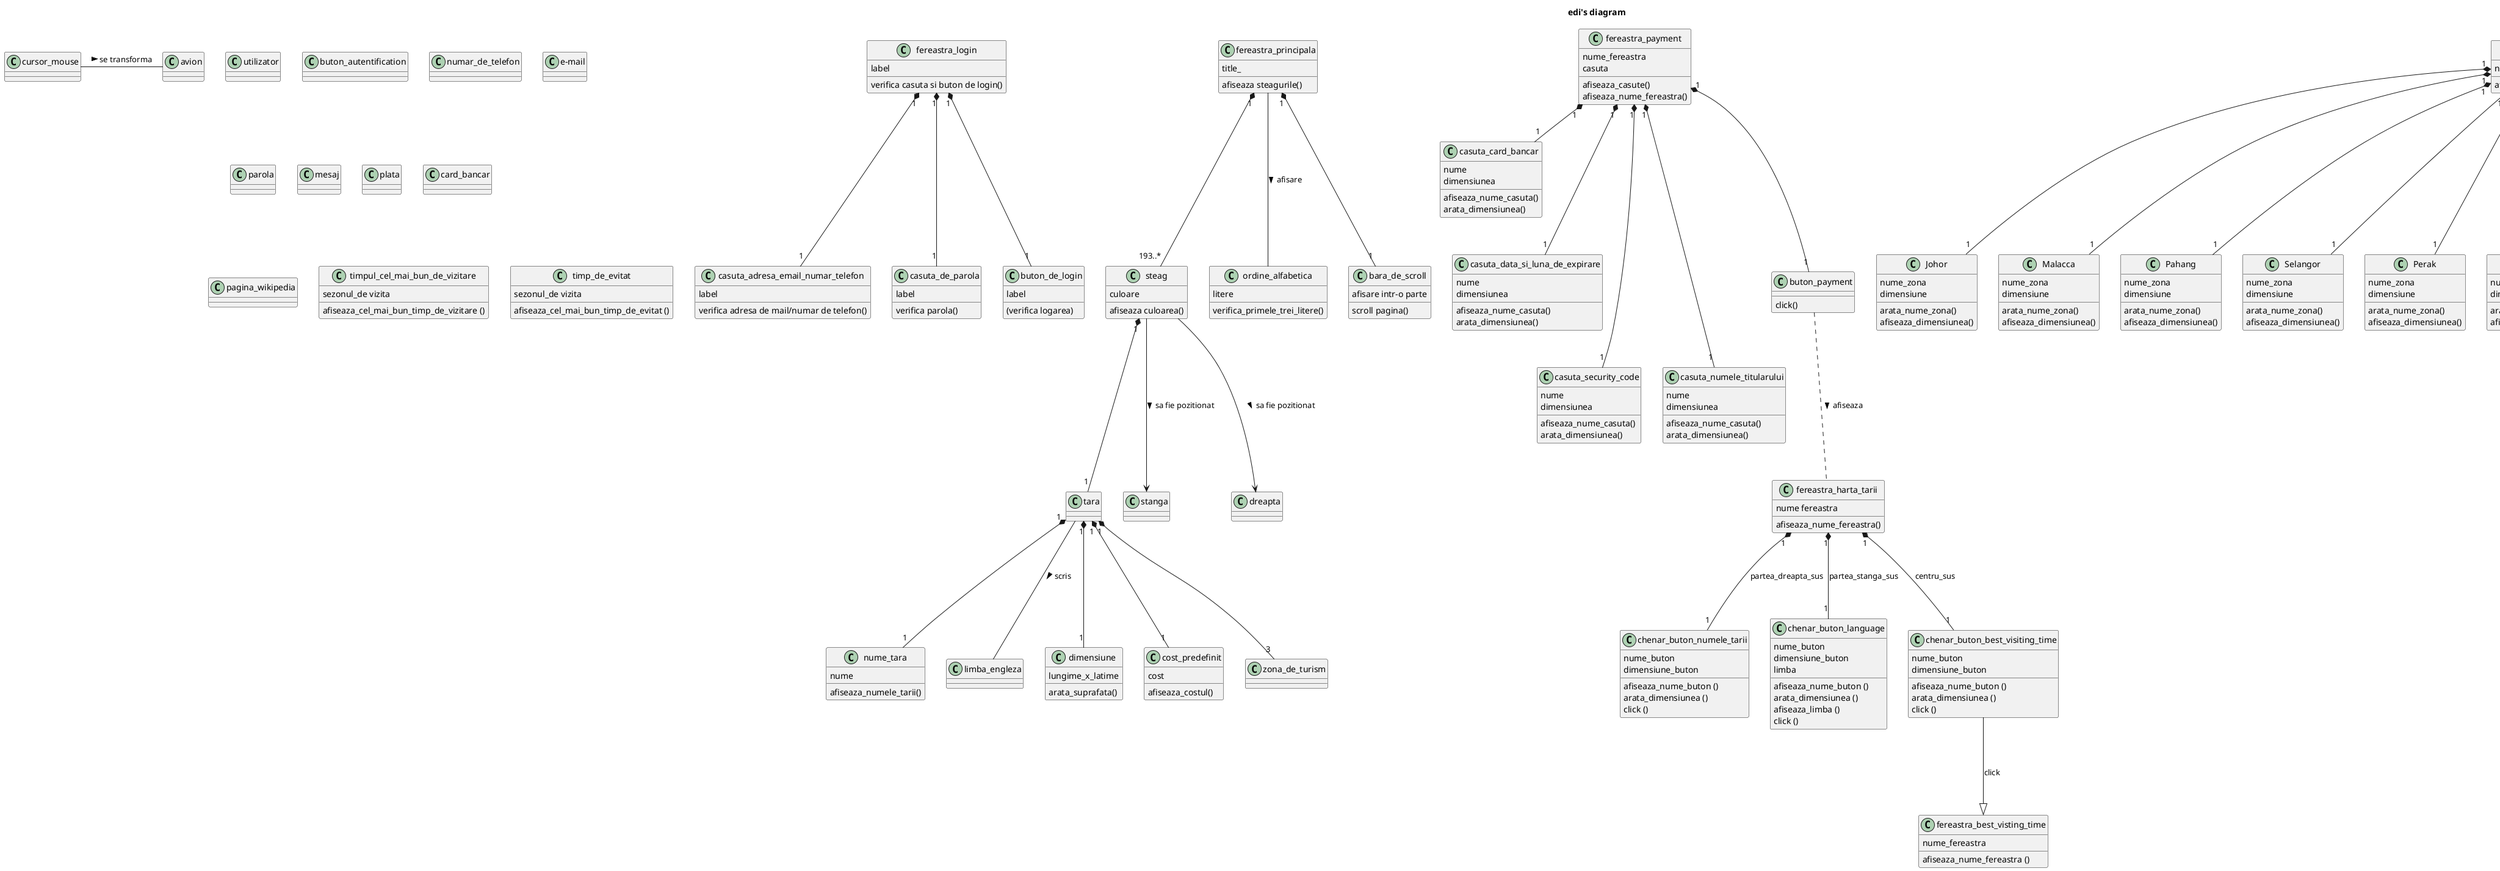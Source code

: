 @startuml
title edi's diagram

class utilizator {}
class buton_autentification {}
class fereastra_login {
label
verifica casuta si buton de login()
}
class casuta_adresa_email_numar_telefon {
label
verifica adresa de mail/numar de telefon()
}
class casuta_de_parola {
label
verifica parola()
}
class buton_de_login {
label
(verifica logarea)
}

fereastra_login "1"*--- "1" casuta_adresa_email_numar_telefon
fereastra_login "1"*--- "1" casuta_de_parola
fereastra_login "1"*--- "1" buton_de_login

class utilizator {}
class numar_de_telefon {}
class e-mail {}
class parola {}
class mesaj {}

class utilizator {}
class e-mail {}
class numar_de_telefon {}
class fereastra_principala {
title_
afiseaza steagurile()
}
class steag {
culoare
afiseaza culoarea()
}
class nume_tara {
nume
afiseaza_numele_tarii()
}
class tara {
}
class ordine_alfabetica {
litere
verifica_primele_trei_litere()

}
class stanga {}
class dreapta {}
class limba_engleza {}
fereastra_principala "1"*--- "193..*"steag
fereastra_principala --- ordine_alfabetica : afisare >
steag ---> stanga : sa fie pozitionat >
steag ---> dreapta : sa fie pozitionat >
tara --- limba_engleza : scris >
steag "1"*--- "1"tara

class bara_de_scroll {
afisare intr-o parte
scroll pagina()
}
class cursor_mouse {}
class avion {}
fereastra_principala "1"*---"1" bara_de_scroll
cursor_mouse - avion :> se transforma

class fereastra_payment {
nume_fereastra
casuta
afiseaza_casute()
afiseaza_nume_fereastra()
}
class plata {}
class dimensiune {
lungime_x_latime
arata_suprafata()
}
class card_bancar {}
class cost_predefinit {
cost
afiseaza_costul()
}
class zona_de_turism {}
class casuta_card_bancar {
nume
dimensiunea
afiseaza_nume_casuta()
arata_dimensiunea()
}
class casuta_data_si_luna_de_expirare {
nume
dimensiunea
afiseaza_nume_casuta()
arata_dimensiunea()
}
class casuta_security_code {
nume
dimensiunea
afiseaza_nume_casuta()
arata_dimensiunea()
}
class casuta_numele_titularului {
nume
dimensiunea
afiseaza_nume_casuta()
arata_dimensiunea()
}
class buton_payment {

click()
}

fereastra_payment "1" *-- "1" casuta_card_bancar
fereastra_payment "1" *--- "1" casuta_data_si_luna_de_expirare
fereastra_payment "1" *---- "1" casuta_security_code
fereastra_payment "1" *---- "1" casuta_numele_titularului
fereastra_payment "1" *--- "1" buton_payment
tara "1" *--- "3" zona_de_turism
tara "1" *--- "1" cost_predefinit
tara "1" *--- "1" dimensiune
tara "1" *--- "1" nume_tara

class fereastra_harta_tarii {
nume fereastra
afiseaza_nume_fereastra()
}
class Malaezia {
nume_tara
afiseaza_nume_tara()
}
class Johor {
nume_zona
dimensiune
arata_nume_zona()
afiseaza_dimensiunea()
}
Class Malacca {
nume_zona
dimensiune
arata_nume_zona()
afiseaza_dimensiunea()
}
class Pahang {
nume_zona
dimensiune
arata_nume_zona()
afiseaza_dimensiunea()
}
class Selangor {
nume_zona
dimensiune
arata_nume_zona()
afiseaza_dimensiunea()
}
Class Perak {
nume_zona
dimensiune
arata_nume_zona()
afiseaza_dimensiunea()
}
Class Kelantan {
nume_zona
dimensiune
arata_nume_zona()
afiseaza_dimensiunea()
}
Class Penang {
nume_zona
dimensiune
arata_nume_zona()
afiseaza_dimensiunea()
}
Class Terengganu {
nume_zona
dimensiune
arata_nume_zona()
afiseaza_dimensiunea()
}
Class Kedah {
nume_zona
dimensiune
arata_nume_zona()
afiseaza_dimensiunea()
}
Class Sarawak {
nume_zona
dimensiune
arata_nume_zona()
afiseaza_dimensiunea()
}
Class Sabah {
nume_zona
dimensiune
arata_nume_zona()
afiseaza_dimensiunea()
}
Malaezia "1" *--- "1" Johor
Malaezia "1" *--- "1" Malacca
Malaezia "1" *--- "1" Pahang
Malaezia "1" *--- "1" Selangor
Malaezia "1" *--- "1" Perak
Malaezia "1" *--- "1" Kelantan
Malaezia "1" *--- "1" Penang
Malaezia "1" *--- "1" Terengganu
Malaezia "1" *--- "1" Kedah
Malaezia "1" *--- "1" Sarawak
Malaezia "1" *--- "1" Sabah

buton_payment ... fereastra_harta_tarii : afiseaza >
class chenar_buton_numele_tarii {
nume_buton
dimensiune_buton
afiseaza_nume_buton ()
arata_dimensiunea ()
click ()
}
class pagina_wikipedia {}
class chenar_buton_language {
nume_buton
dimensiune_buton
limba
afiseaza_nume_buton ()
arata_dimensiunea ()
afiseaza_limba ()
click ()
}
class chenar_buton_best_visiting_time {
nume_buton
dimensiune_buton
afiseaza_nume_buton ()
arata_dimensiunea ()
click ()
}
class timpul_cel_mai_bun_de_vizitare {
sezonul_de vizita
afiseaza_cel_mai_bun_timp_de_vizitare ()
}
class fereastra_best_visting_time {
nume_fereastra
afiseaza_nume_fereastra ()
}
class timp_de_evitat {
sezonul_de vizita
afiseaza_cel_mai_bun_timp_de_evitat ()
}
fereastra_harta_tarii "1" *--- "1" chenar_buton_numele_tarii : partea_dreapta_sus
fereastra_harta_tarii "1" *--- "1" chenar_buton_language : partea_stanga_sus
fereastra_harta_tarii "1" *--- "1" chenar_buton_best_visiting_time : centru_sus
chenar_buton_best_visiting_time ---|> fereastra_best_visting_time : click

@enduml